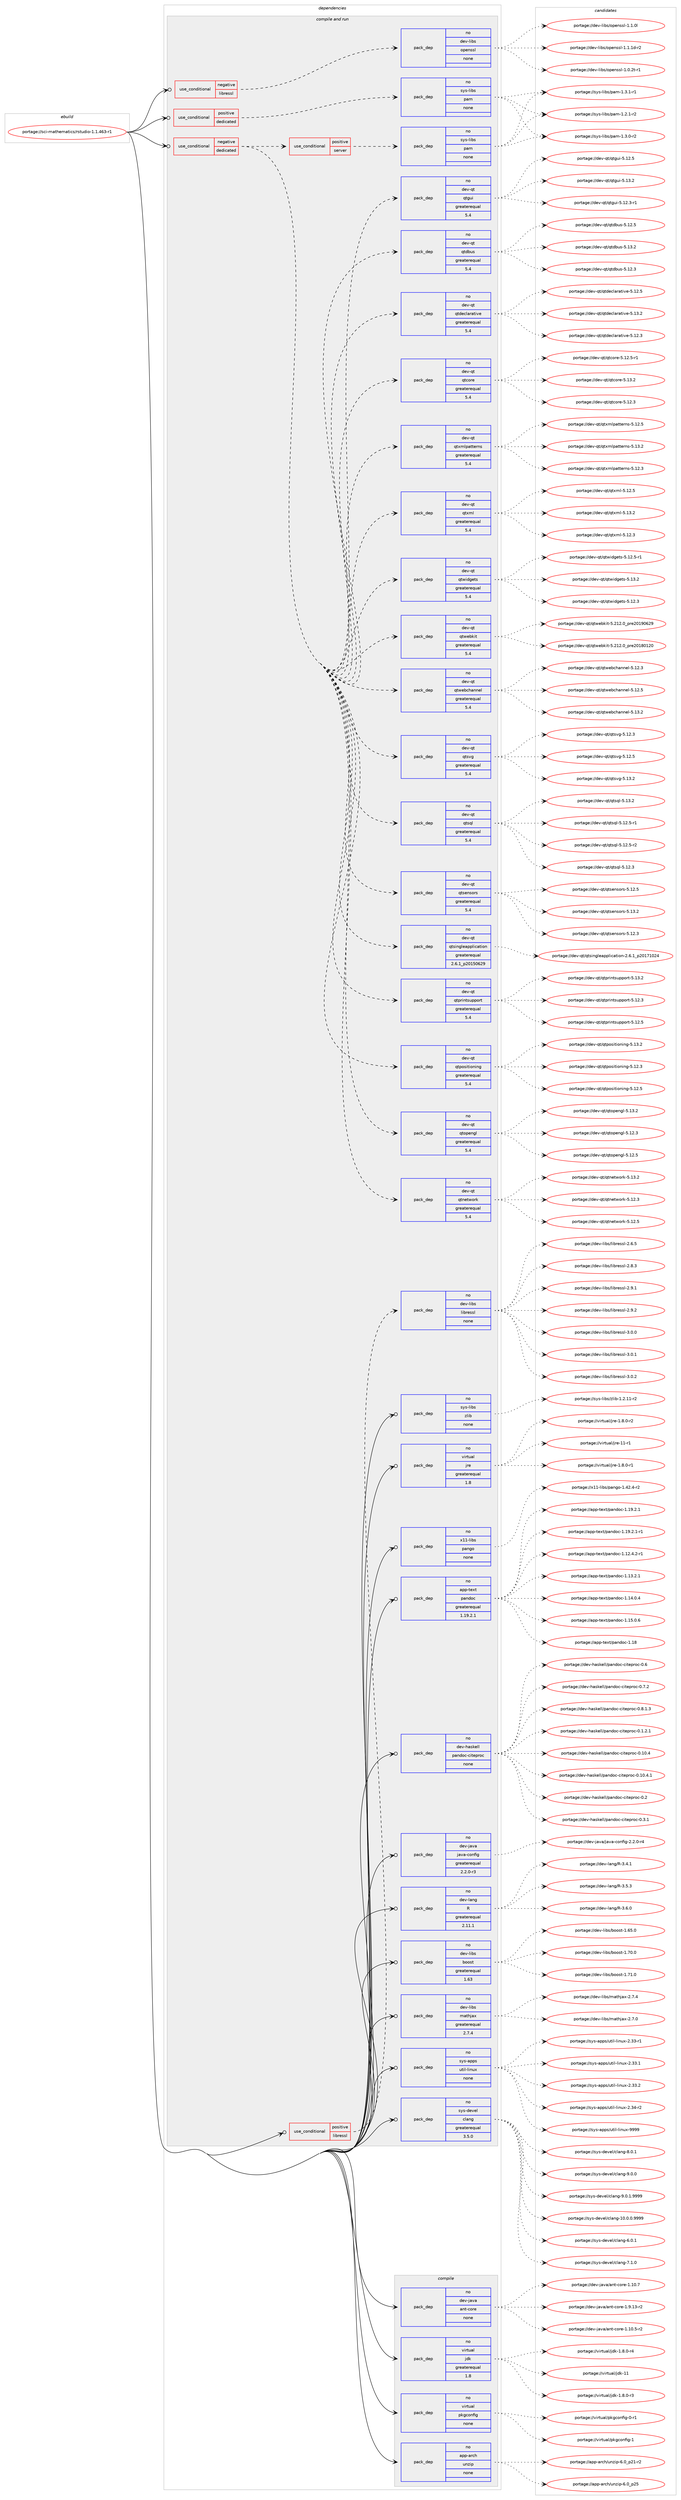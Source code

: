 digraph prolog {

# *************
# Graph options
# *************

newrank=true;
concentrate=true;
compound=true;
graph [rankdir=LR,fontname=Helvetica,fontsize=10,ranksep=1.5];#, ranksep=2.5, nodesep=0.2];
edge  [arrowhead=vee];
node  [fontname=Helvetica,fontsize=10];

# **********
# The ebuild
# **********

subgraph cluster_leftcol {
color=gray;
rank=same;
label=<<i>ebuild</i>>;
id [label="portage://sci-mathematics/rstudio-1.1.463-r1", color=red, width=4, href="../sci-mathematics/rstudio-1.1.463-r1.svg"];
}

# ****************
# The dependencies
# ****************

subgraph cluster_midcol {
color=gray;
label=<<i>dependencies</i>>;
subgraph cluster_compile {
fillcolor="#eeeeee";
style=filled;
label=<<i>compile</i>>;
subgraph pack290761 {
dependency395327 [label=<<TABLE BORDER="0" CELLBORDER="1" CELLSPACING="0" CELLPADDING="4" WIDTH="220"><TR><TD ROWSPAN="6" CELLPADDING="30">pack_dep</TD></TR><TR><TD WIDTH="110">no</TD></TR><TR><TD>app-arch</TD></TR><TR><TD>unzip</TD></TR><TR><TD>none</TD></TR><TR><TD></TD></TR></TABLE>>, shape=none, color=blue];
}
id:e -> dependency395327:w [weight=20,style="solid",arrowhead="vee"];
subgraph pack290762 {
dependency395328 [label=<<TABLE BORDER="0" CELLBORDER="1" CELLSPACING="0" CELLPADDING="4" WIDTH="220"><TR><TD ROWSPAN="6" CELLPADDING="30">pack_dep</TD></TR><TR><TD WIDTH="110">no</TD></TR><TR><TD>dev-java</TD></TR><TR><TD>ant-core</TD></TR><TR><TD>none</TD></TR><TR><TD></TD></TR></TABLE>>, shape=none, color=blue];
}
id:e -> dependency395328:w [weight=20,style="solid",arrowhead="vee"];
subgraph pack290763 {
dependency395329 [label=<<TABLE BORDER="0" CELLBORDER="1" CELLSPACING="0" CELLPADDING="4" WIDTH="220"><TR><TD ROWSPAN="6" CELLPADDING="30">pack_dep</TD></TR><TR><TD WIDTH="110">no</TD></TR><TR><TD>virtual</TD></TR><TR><TD>jdk</TD></TR><TR><TD>greaterequal</TD></TR><TR><TD>1.8</TD></TR></TABLE>>, shape=none, color=blue];
}
id:e -> dependency395329:w [weight=20,style="solid",arrowhead="vee"];
subgraph pack290764 {
dependency395330 [label=<<TABLE BORDER="0" CELLBORDER="1" CELLSPACING="0" CELLPADDING="4" WIDTH="220"><TR><TD ROWSPAN="6" CELLPADDING="30">pack_dep</TD></TR><TR><TD WIDTH="110">no</TD></TR><TR><TD>virtual</TD></TR><TR><TD>pkgconfig</TD></TR><TR><TD>none</TD></TR><TR><TD></TD></TR></TABLE>>, shape=none, color=blue];
}
id:e -> dependency395330:w [weight=20,style="solid",arrowhead="vee"];
}
subgraph cluster_compileandrun {
fillcolor="#eeeeee";
style=filled;
label=<<i>compile and run</i>>;
subgraph cond97844 {
dependency395331 [label=<<TABLE BORDER="0" CELLBORDER="1" CELLSPACING="0" CELLPADDING="4"><TR><TD ROWSPAN="3" CELLPADDING="10">use_conditional</TD></TR><TR><TD>negative</TD></TR><TR><TD>dedicated</TD></TR></TABLE>>, shape=none, color=red];
subgraph pack290765 {
dependency395332 [label=<<TABLE BORDER="0" CELLBORDER="1" CELLSPACING="0" CELLPADDING="4" WIDTH="220"><TR><TD ROWSPAN="6" CELLPADDING="30">pack_dep</TD></TR><TR><TD WIDTH="110">no</TD></TR><TR><TD>dev-qt</TD></TR><TR><TD>qtcore</TD></TR><TR><TD>greaterequal</TD></TR><TR><TD>5.4</TD></TR></TABLE>>, shape=none, color=blue];
}
dependency395331:e -> dependency395332:w [weight=20,style="dashed",arrowhead="vee"];
subgraph pack290766 {
dependency395333 [label=<<TABLE BORDER="0" CELLBORDER="1" CELLSPACING="0" CELLPADDING="4" WIDTH="220"><TR><TD ROWSPAN="6" CELLPADDING="30">pack_dep</TD></TR><TR><TD WIDTH="110">no</TD></TR><TR><TD>dev-qt</TD></TR><TR><TD>qtdeclarative</TD></TR><TR><TD>greaterequal</TD></TR><TR><TD>5.4</TD></TR></TABLE>>, shape=none, color=blue];
}
dependency395331:e -> dependency395333:w [weight=20,style="dashed",arrowhead="vee"];
subgraph pack290767 {
dependency395334 [label=<<TABLE BORDER="0" CELLBORDER="1" CELLSPACING="0" CELLPADDING="4" WIDTH="220"><TR><TD ROWSPAN="6" CELLPADDING="30">pack_dep</TD></TR><TR><TD WIDTH="110">no</TD></TR><TR><TD>dev-qt</TD></TR><TR><TD>qtdbus</TD></TR><TR><TD>greaterequal</TD></TR><TR><TD>5.4</TD></TR></TABLE>>, shape=none, color=blue];
}
dependency395331:e -> dependency395334:w [weight=20,style="dashed",arrowhead="vee"];
subgraph pack290768 {
dependency395335 [label=<<TABLE BORDER="0" CELLBORDER="1" CELLSPACING="0" CELLPADDING="4" WIDTH="220"><TR><TD ROWSPAN="6" CELLPADDING="30">pack_dep</TD></TR><TR><TD WIDTH="110">no</TD></TR><TR><TD>dev-qt</TD></TR><TR><TD>qtgui</TD></TR><TR><TD>greaterequal</TD></TR><TR><TD>5.4</TD></TR></TABLE>>, shape=none, color=blue];
}
dependency395331:e -> dependency395335:w [weight=20,style="dashed",arrowhead="vee"];
subgraph pack290769 {
dependency395336 [label=<<TABLE BORDER="0" CELLBORDER="1" CELLSPACING="0" CELLPADDING="4" WIDTH="220"><TR><TD ROWSPAN="6" CELLPADDING="30">pack_dep</TD></TR><TR><TD WIDTH="110">no</TD></TR><TR><TD>dev-qt</TD></TR><TR><TD>qtnetwork</TD></TR><TR><TD>greaterequal</TD></TR><TR><TD>5.4</TD></TR></TABLE>>, shape=none, color=blue];
}
dependency395331:e -> dependency395336:w [weight=20,style="dashed",arrowhead="vee"];
subgraph pack290770 {
dependency395337 [label=<<TABLE BORDER="0" CELLBORDER="1" CELLSPACING="0" CELLPADDING="4" WIDTH="220"><TR><TD ROWSPAN="6" CELLPADDING="30">pack_dep</TD></TR><TR><TD WIDTH="110">no</TD></TR><TR><TD>dev-qt</TD></TR><TR><TD>qtopengl</TD></TR><TR><TD>greaterequal</TD></TR><TR><TD>5.4</TD></TR></TABLE>>, shape=none, color=blue];
}
dependency395331:e -> dependency395337:w [weight=20,style="dashed",arrowhead="vee"];
subgraph pack290771 {
dependency395338 [label=<<TABLE BORDER="0" CELLBORDER="1" CELLSPACING="0" CELLPADDING="4" WIDTH="220"><TR><TD ROWSPAN="6" CELLPADDING="30">pack_dep</TD></TR><TR><TD WIDTH="110">no</TD></TR><TR><TD>dev-qt</TD></TR><TR><TD>qtpositioning</TD></TR><TR><TD>greaterequal</TD></TR><TR><TD>5.4</TD></TR></TABLE>>, shape=none, color=blue];
}
dependency395331:e -> dependency395338:w [weight=20,style="dashed",arrowhead="vee"];
subgraph pack290772 {
dependency395339 [label=<<TABLE BORDER="0" CELLBORDER="1" CELLSPACING="0" CELLPADDING="4" WIDTH="220"><TR><TD ROWSPAN="6" CELLPADDING="30">pack_dep</TD></TR><TR><TD WIDTH="110">no</TD></TR><TR><TD>dev-qt</TD></TR><TR><TD>qtprintsupport</TD></TR><TR><TD>greaterequal</TD></TR><TR><TD>5.4</TD></TR></TABLE>>, shape=none, color=blue];
}
dependency395331:e -> dependency395339:w [weight=20,style="dashed",arrowhead="vee"];
subgraph pack290773 {
dependency395340 [label=<<TABLE BORDER="0" CELLBORDER="1" CELLSPACING="0" CELLPADDING="4" WIDTH="220"><TR><TD ROWSPAN="6" CELLPADDING="30">pack_dep</TD></TR><TR><TD WIDTH="110">no</TD></TR><TR><TD>dev-qt</TD></TR><TR><TD>qtsingleapplication</TD></TR><TR><TD>greaterequal</TD></TR><TR><TD>2.6.1_p20150629</TD></TR></TABLE>>, shape=none, color=blue];
}
dependency395331:e -> dependency395340:w [weight=20,style="dashed",arrowhead="vee"];
subgraph pack290774 {
dependency395341 [label=<<TABLE BORDER="0" CELLBORDER="1" CELLSPACING="0" CELLPADDING="4" WIDTH="220"><TR><TD ROWSPAN="6" CELLPADDING="30">pack_dep</TD></TR><TR><TD WIDTH="110">no</TD></TR><TR><TD>dev-qt</TD></TR><TR><TD>qtsensors</TD></TR><TR><TD>greaterequal</TD></TR><TR><TD>5.4</TD></TR></TABLE>>, shape=none, color=blue];
}
dependency395331:e -> dependency395341:w [weight=20,style="dashed",arrowhead="vee"];
subgraph pack290775 {
dependency395342 [label=<<TABLE BORDER="0" CELLBORDER="1" CELLSPACING="0" CELLPADDING="4" WIDTH="220"><TR><TD ROWSPAN="6" CELLPADDING="30">pack_dep</TD></TR><TR><TD WIDTH="110">no</TD></TR><TR><TD>dev-qt</TD></TR><TR><TD>qtsql</TD></TR><TR><TD>greaterequal</TD></TR><TR><TD>5.4</TD></TR></TABLE>>, shape=none, color=blue];
}
dependency395331:e -> dependency395342:w [weight=20,style="dashed",arrowhead="vee"];
subgraph pack290776 {
dependency395343 [label=<<TABLE BORDER="0" CELLBORDER="1" CELLSPACING="0" CELLPADDING="4" WIDTH="220"><TR><TD ROWSPAN="6" CELLPADDING="30">pack_dep</TD></TR><TR><TD WIDTH="110">no</TD></TR><TR><TD>dev-qt</TD></TR><TR><TD>qtsvg</TD></TR><TR><TD>greaterequal</TD></TR><TR><TD>5.4</TD></TR></TABLE>>, shape=none, color=blue];
}
dependency395331:e -> dependency395343:w [weight=20,style="dashed",arrowhead="vee"];
subgraph pack290777 {
dependency395344 [label=<<TABLE BORDER="0" CELLBORDER="1" CELLSPACING="0" CELLPADDING="4" WIDTH="220"><TR><TD ROWSPAN="6" CELLPADDING="30">pack_dep</TD></TR><TR><TD WIDTH="110">no</TD></TR><TR><TD>dev-qt</TD></TR><TR><TD>qtwebchannel</TD></TR><TR><TD>greaterequal</TD></TR><TR><TD>5.4</TD></TR></TABLE>>, shape=none, color=blue];
}
dependency395331:e -> dependency395344:w [weight=20,style="dashed",arrowhead="vee"];
subgraph pack290778 {
dependency395345 [label=<<TABLE BORDER="0" CELLBORDER="1" CELLSPACING="0" CELLPADDING="4" WIDTH="220"><TR><TD ROWSPAN="6" CELLPADDING="30">pack_dep</TD></TR><TR><TD WIDTH="110">no</TD></TR><TR><TD>dev-qt</TD></TR><TR><TD>qtwebkit</TD></TR><TR><TD>greaterequal</TD></TR><TR><TD>5.4</TD></TR></TABLE>>, shape=none, color=blue];
}
dependency395331:e -> dependency395345:w [weight=20,style="dashed",arrowhead="vee"];
subgraph pack290779 {
dependency395346 [label=<<TABLE BORDER="0" CELLBORDER="1" CELLSPACING="0" CELLPADDING="4" WIDTH="220"><TR><TD ROWSPAN="6" CELLPADDING="30">pack_dep</TD></TR><TR><TD WIDTH="110">no</TD></TR><TR><TD>dev-qt</TD></TR><TR><TD>qtwidgets</TD></TR><TR><TD>greaterequal</TD></TR><TR><TD>5.4</TD></TR></TABLE>>, shape=none, color=blue];
}
dependency395331:e -> dependency395346:w [weight=20,style="dashed",arrowhead="vee"];
subgraph pack290780 {
dependency395347 [label=<<TABLE BORDER="0" CELLBORDER="1" CELLSPACING="0" CELLPADDING="4" WIDTH="220"><TR><TD ROWSPAN="6" CELLPADDING="30">pack_dep</TD></TR><TR><TD WIDTH="110">no</TD></TR><TR><TD>dev-qt</TD></TR><TR><TD>qtxml</TD></TR><TR><TD>greaterequal</TD></TR><TR><TD>5.4</TD></TR></TABLE>>, shape=none, color=blue];
}
dependency395331:e -> dependency395347:w [weight=20,style="dashed",arrowhead="vee"];
subgraph pack290781 {
dependency395348 [label=<<TABLE BORDER="0" CELLBORDER="1" CELLSPACING="0" CELLPADDING="4" WIDTH="220"><TR><TD ROWSPAN="6" CELLPADDING="30">pack_dep</TD></TR><TR><TD WIDTH="110">no</TD></TR><TR><TD>dev-qt</TD></TR><TR><TD>qtxmlpatterns</TD></TR><TR><TD>greaterequal</TD></TR><TR><TD>5.4</TD></TR></TABLE>>, shape=none, color=blue];
}
dependency395331:e -> dependency395348:w [weight=20,style="dashed",arrowhead="vee"];
subgraph cond97845 {
dependency395349 [label=<<TABLE BORDER="0" CELLBORDER="1" CELLSPACING="0" CELLPADDING="4"><TR><TD ROWSPAN="3" CELLPADDING="10">use_conditional</TD></TR><TR><TD>positive</TD></TR><TR><TD>server</TD></TR></TABLE>>, shape=none, color=red];
subgraph pack290782 {
dependency395350 [label=<<TABLE BORDER="0" CELLBORDER="1" CELLSPACING="0" CELLPADDING="4" WIDTH="220"><TR><TD ROWSPAN="6" CELLPADDING="30">pack_dep</TD></TR><TR><TD WIDTH="110">no</TD></TR><TR><TD>sys-libs</TD></TR><TR><TD>pam</TD></TR><TR><TD>none</TD></TR><TR><TD></TD></TR></TABLE>>, shape=none, color=blue];
}
dependency395349:e -> dependency395350:w [weight=20,style="dashed",arrowhead="vee"];
}
dependency395331:e -> dependency395349:w [weight=20,style="dashed",arrowhead="vee"];
}
id:e -> dependency395331:w [weight=20,style="solid",arrowhead="odotvee"];
subgraph cond97846 {
dependency395351 [label=<<TABLE BORDER="0" CELLBORDER="1" CELLSPACING="0" CELLPADDING="4"><TR><TD ROWSPAN="3" CELLPADDING="10">use_conditional</TD></TR><TR><TD>negative</TD></TR><TR><TD>libressl</TD></TR></TABLE>>, shape=none, color=red];
subgraph pack290783 {
dependency395352 [label=<<TABLE BORDER="0" CELLBORDER="1" CELLSPACING="0" CELLPADDING="4" WIDTH="220"><TR><TD ROWSPAN="6" CELLPADDING="30">pack_dep</TD></TR><TR><TD WIDTH="110">no</TD></TR><TR><TD>dev-libs</TD></TR><TR><TD>openssl</TD></TR><TR><TD>none</TD></TR><TR><TD></TD></TR></TABLE>>, shape=none, color=blue];
}
dependency395351:e -> dependency395352:w [weight=20,style="dashed",arrowhead="vee"];
}
id:e -> dependency395351:w [weight=20,style="solid",arrowhead="odotvee"];
subgraph cond97847 {
dependency395353 [label=<<TABLE BORDER="0" CELLBORDER="1" CELLSPACING="0" CELLPADDING="4"><TR><TD ROWSPAN="3" CELLPADDING="10">use_conditional</TD></TR><TR><TD>positive</TD></TR><TR><TD>dedicated</TD></TR></TABLE>>, shape=none, color=red];
subgraph pack290784 {
dependency395354 [label=<<TABLE BORDER="0" CELLBORDER="1" CELLSPACING="0" CELLPADDING="4" WIDTH="220"><TR><TD ROWSPAN="6" CELLPADDING="30">pack_dep</TD></TR><TR><TD WIDTH="110">no</TD></TR><TR><TD>sys-libs</TD></TR><TR><TD>pam</TD></TR><TR><TD>none</TD></TR><TR><TD></TD></TR></TABLE>>, shape=none, color=blue];
}
dependency395353:e -> dependency395354:w [weight=20,style="dashed",arrowhead="vee"];
}
id:e -> dependency395353:w [weight=20,style="solid",arrowhead="odotvee"];
subgraph cond97848 {
dependency395355 [label=<<TABLE BORDER="0" CELLBORDER="1" CELLSPACING="0" CELLPADDING="4"><TR><TD ROWSPAN="3" CELLPADDING="10">use_conditional</TD></TR><TR><TD>positive</TD></TR><TR><TD>libressl</TD></TR></TABLE>>, shape=none, color=red];
subgraph pack290785 {
dependency395356 [label=<<TABLE BORDER="0" CELLBORDER="1" CELLSPACING="0" CELLPADDING="4" WIDTH="220"><TR><TD ROWSPAN="6" CELLPADDING="30">pack_dep</TD></TR><TR><TD WIDTH="110">no</TD></TR><TR><TD>dev-libs</TD></TR><TR><TD>libressl</TD></TR><TR><TD>none</TD></TR><TR><TD></TD></TR></TABLE>>, shape=none, color=blue];
}
dependency395355:e -> dependency395356:w [weight=20,style="dashed",arrowhead="vee"];
}
id:e -> dependency395355:w [weight=20,style="solid",arrowhead="odotvee"];
subgraph pack290786 {
dependency395357 [label=<<TABLE BORDER="0" CELLBORDER="1" CELLSPACING="0" CELLPADDING="4" WIDTH="220"><TR><TD ROWSPAN="6" CELLPADDING="30">pack_dep</TD></TR><TR><TD WIDTH="110">no</TD></TR><TR><TD>app-text</TD></TR><TR><TD>pandoc</TD></TR><TR><TD>greaterequal</TD></TR><TR><TD>1.19.2.1</TD></TR></TABLE>>, shape=none, color=blue];
}
id:e -> dependency395357:w [weight=20,style="solid",arrowhead="odotvee"];
subgraph pack290787 {
dependency395358 [label=<<TABLE BORDER="0" CELLBORDER="1" CELLSPACING="0" CELLPADDING="4" WIDTH="220"><TR><TD ROWSPAN="6" CELLPADDING="30">pack_dep</TD></TR><TR><TD WIDTH="110">no</TD></TR><TR><TD>dev-haskell</TD></TR><TR><TD>pandoc-citeproc</TD></TR><TR><TD>none</TD></TR><TR><TD></TD></TR></TABLE>>, shape=none, color=blue];
}
id:e -> dependency395358:w [weight=20,style="solid",arrowhead="odotvee"];
subgraph pack290788 {
dependency395359 [label=<<TABLE BORDER="0" CELLBORDER="1" CELLSPACING="0" CELLPADDING="4" WIDTH="220"><TR><TD ROWSPAN="6" CELLPADDING="30">pack_dep</TD></TR><TR><TD WIDTH="110">no</TD></TR><TR><TD>dev-java</TD></TR><TR><TD>java-config</TD></TR><TR><TD>greaterequal</TD></TR><TR><TD>2.2.0-r3</TD></TR></TABLE>>, shape=none, color=blue];
}
id:e -> dependency395359:w [weight=20,style="solid",arrowhead="odotvee"];
subgraph pack290789 {
dependency395360 [label=<<TABLE BORDER="0" CELLBORDER="1" CELLSPACING="0" CELLPADDING="4" WIDTH="220"><TR><TD ROWSPAN="6" CELLPADDING="30">pack_dep</TD></TR><TR><TD WIDTH="110">no</TD></TR><TR><TD>dev-lang</TD></TR><TR><TD>R</TD></TR><TR><TD>greaterequal</TD></TR><TR><TD>2.11.1</TD></TR></TABLE>>, shape=none, color=blue];
}
id:e -> dependency395360:w [weight=20,style="solid",arrowhead="odotvee"];
subgraph pack290790 {
dependency395361 [label=<<TABLE BORDER="0" CELLBORDER="1" CELLSPACING="0" CELLPADDING="4" WIDTH="220"><TR><TD ROWSPAN="6" CELLPADDING="30">pack_dep</TD></TR><TR><TD WIDTH="110">no</TD></TR><TR><TD>dev-libs</TD></TR><TR><TD>boost</TD></TR><TR><TD>greaterequal</TD></TR><TR><TD>1.63</TD></TR></TABLE>>, shape=none, color=blue];
}
id:e -> dependency395361:w [weight=20,style="solid",arrowhead="odotvee"];
subgraph pack290791 {
dependency395362 [label=<<TABLE BORDER="0" CELLBORDER="1" CELLSPACING="0" CELLPADDING="4" WIDTH="220"><TR><TD ROWSPAN="6" CELLPADDING="30">pack_dep</TD></TR><TR><TD WIDTH="110">no</TD></TR><TR><TD>dev-libs</TD></TR><TR><TD>mathjax</TD></TR><TR><TD>greaterequal</TD></TR><TR><TD>2.7.4</TD></TR></TABLE>>, shape=none, color=blue];
}
id:e -> dependency395362:w [weight=20,style="solid",arrowhead="odotvee"];
subgraph pack290792 {
dependency395363 [label=<<TABLE BORDER="0" CELLBORDER="1" CELLSPACING="0" CELLPADDING="4" WIDTH="220"><TR><TD ROWSPAN="6" CELLPADDING="30">pack_dep</TD></TR><TR><TD WIDTH="110">no</TD></TR><TR><TD>sys-apps</TD></TR><TR><TD>util-linux</TD></TR><TR><TD>none</TD></TR><TR><TD></TD></TR></TABLE>>, shape=none, color=blue];
}
id:e -> dependency395363:w [weight=20,style="solid",arrowhead="odotvee"];
subgraph pack290793 {
dependency395364 [label=<<TABLE BORDER="0" CELLBORDER="1" CELLSPACING="0" CELLPADDING="4" WIDTH="220"><TR><TD ROWSPAN="6" CELLPADDING="30">pack_dep</TD></TR><TR><TD WIDTH="110">no</TD></TR><TR><TD>sys-devel</TD></TR><TR><TD>clang</TD></TR><TR><TD>greaterequal</TD></TR><TR><TD>3.5.0</TD></TR></TABLE>>, shape=none, color=blue];
}
id:e -> dependency395364:w [weight=20,style="solid",arrowhead="odotvee"];
subgraph pack290794 {
dependency395365 [label=<<TABLE BORDER="0" CELLBORDER="1" CELLSPACING="0" CELLPADDING="4" WIDTH="220"><TR><TD ROWSPAN="6" CELLPADDING="30">pack_dep</TD></TR><TR><TD WIDTH="110">no</TD></TR><TR><TD>sys-libs</TD></TR><TR><TD>zlib</TD></TR><TR><TD>none</TD></TR><TR><TD></TD></TR></TABLE>>, shape=none, color=blue];
}
id:e -> dependency395365:w [weight=20,style="solid",arrowhead="odotvee"];
subgraph pack290795 {
dependency395366 [label=<<TABLE BORDER="0" CELLBORDER="1" CELLSPACING="0" CELLPADDING="4" WIDTH="220"><TR><TD ROWSPAN="6" CELLPADDING="30">pack_dep</TD></TR><TR><TD WIDTH="110">no</TD></TR><TR><TD>virtual</TD></TR><TR><TD>jre</TD></TR><TR><TD>greaterequal</TD></TR><TR><TD>1.8</TD></TR></TABLE>>, shape=none, color=blue];
}
id:e -> dependency395366:w [weight=20,style="solid",arrowhead="odotvee"];
subgraph pack290796 {
dependency395367 [label=<<TABLE BORDER="0" CELLBORDER="1" CELLSPACING="0" CELLPADDING="4" WIDTH="220"><TR><TD ROWSPAN="6" CELLPADDING="30">pack_dep</TD></TR><TR><TD WIDTH="110">no</TD></TR><TR><TD>x11-libs</TD></TR><TR><TD>pango</TD></TR><TR><TD>none</TD></TR><TR><TD></TD></TR></TABLE>>, shape=none, color=blue];
}
id:e -> dependency395367:w [weight=20,style="solid",arrowhead="odotvee"];
}
subgraph cluster_run {
fillcolor="#eeeeee";
style=filled;
label=<<i>run</i>>;
}
}

# **************
# The candidates
# **************

subgraph cluster_choices {
rank=same;
color=gray;
label=<<i>candidates</i>>;

subgraph choice290761 {
color=black;
nodesep=1;
choiceportage9711211245971149910447117110122105112455446489511250494511450 [label="portage://app-arch/unzip-6.0_p21-r2", color=red, width=4,href="../app-arch/unzip-6.0_p21-r2.svg"];
choiceportage971121124597114991044711711012210511245544648951125053 [label="portage://app-arch/unzip-6.0_p25", color=red, width=4,href="../app-arch/unzip-6.0_p25.svg"];
dependency395327:e -> choiceportage9711211245971149910447117110122105112455446489511250494511450:w [style=dotted,weight="100"];
dependency395327:e -> choiceportage971121124597114991044711711012210511245544648951125053:w [style=dotted,weight="100"];
}
subgraph choice290762 {
color=black;
nodesep=1;
choiceportage10010111845106971189747971101164599111114101454946494846534511450 [label="portage://dev-java/ant-core-1.10.5-r2", color=red, width=4,href="../dev-java/ant-core-1.10.5-r2.svg"];
choiceportage1001011184510697118974797110116459911111410145494649484655 [label="portage://dev-java/ant-core-1.10.7", color=red, width=4,href="../dev-java/ant-core-1.10.7.svg"];
choiceportage10010111845106971189747971101164599111114101454946574649514511450 [label="portage://dev-java/ant-core-1.9.13-r2", color=red, width=4,href="../dev-java/ant-core-1.9.13-r2.svg"];
dependency395328:e -> choiceportage10010111845106971189747971101164599111114101454946494846534511450:w [style=dotted,weight="100"];
dependency395328:e -> choiceportage1001011184510697118974797110116459911111410145494649484655:w [style=dotted,weight="100"];
dependency395328:e -> choiceportage10010111845106971189747971101164599111114101454946574649514511450:w [style=dotted,weight="100"];
}
subgraph choice290763 {
color=black;
nodesep=1;
choiceportage11810511411611797108471061001074549465646484511451 [label="portage://virtual/jdk-1.8.0-r3", color=red, width=4,href="../virtual/jdk-1.8.0-r3.svg"];
choiceportage11810511411611797108471061001074549465646484511452 [label="portage://virtual/jdk-1.8.0-r4", color=red, width=4,href="../virtual/jdk-1.8.0-r4.svg"];
choiceportage1181051141161179710847106100107454949 [label="portage://virtual/jdk-11", color=red, width=4,href="../virtual/jdk-11.svg"];
dependency395329:e -> choiceportage11810511411611797108471061001074549465646484511451:w [style=dotted,weight="100"];
dependency395329:e -> choiceportage11810511411611797108471061001074549465646484511452:w [style=dotted,weight="100"];
dependency395329:e -> choiceportage1181051141161179710847106100107454949:w [style=dotted,weight="100"];
}
subgraph choice290764 {
color=black;
nodesep=1;
choiceportage11810511411611797108471121071039911111010210510345484511449 [label="portage://virtual/pkgconfig-0-r1", color=red, width=4,href="../virtual/pkgconfig-0-r1.svg"];
choiceportage1181051141161179710847112107103991111101021051034549 [label="portage://virtual/pkgconfig-1", color=red, width=4,href="../virtual/pkgconfig-1.svg"];
dependency395330:e -> choiceportage11810511411611797108471121071039911111010210510345484511449:w [style=dotted,weight="100"];
dependency395330:e -> choiceportage1181051141161179710847112107103991111101021051034549:w [style=dotted,weight="100"];
}
subgraph choice290765 {
color=black;
nodesep=1;
choiceportage10010111845113116471131169911111410145534649504651 [label="portage://dev-qt/qtcore-5.12.3", color=red, width=4,href="../dev-qt/qtcore-5.12.3.svg"];
choiceportage100101118451131164711311699111114101455346495046534511449 [label="portage://dev-qt/qtcore-5.12.5-r1", color=red, width=4,href="../dev-qt/qtcore-5.12.5-r1.svg"];
choiceportage10010111845113116471131169911111410145534649514650 [label="portage://dev-qt/qtcore-5.13.2", color=red, width=4,href="../dev-qt/qtcore-5.13.2.svg"];
dependency395332:e -> choiceportage10010111845113116471131169911111410145534649504651:w [style=dotted,weight="100"];
dependency395332:e -> choiceportage100101118451131164711311699111114101455346495046534511449:w [style=dotted,weight="100"];
dependency395332:e -> choiceportage10010111845113116471131169911111410145534649514650:w [style=dotted,weight="100"];
}
subgraph choice290766 {
color=black;
nodesep=1;
choiceportage100101118451131164711311610010199108971149711610511810145534649504651 [label="portage://dev-qt/qtdeclarative-5.12.3", color=red, width=4,href="../dev-qt/qtdeclarative-5.12.3.svg"];
choiceportage100101118451131164711311610010199108971149711610511810145534649504653 [label="portage://dev-qt/qtdeclarative-5.12.5", color=red, width=4,href="../dev-qt/qtdeclarative-5.12.5.svg"];
choiceportage100101118451131164711311610010199108971149711610511810145534649514650 [label="portage://dev-qt/qtdeclarative-5.13.2", color=red, width=4,href="../dev-qt/qtdeclarative-5.13.2.svg"];
dependency395333:e -> choiceportage100101118451131164711311610010199108971149711610511810145534649504651:w [style=dotted,weight="100"];
dependency395333:e -> choiceportage100101118451131164711311610010199108971149711610511810145534649504653:w [style=dotted,weight="100"];
dependency395333:e -> choiceportage100101118451131164711311610010199108971149711610511810145534649514650:w [style=dotted,weight="100"];
}
subgraph choice290767 {
color=black;
nodesep=1;
choiceportage10010111845113116471131161009811711545534649504651 [label="portage://dev-qt/qtdbus-5.12.3", color=red, width=4,href="../dev-qt/qtdbus-5.12.3.svg"];
choiceportage10010111845113116471131161009811711545534649504653 [label="portage://dev-qt/qtdbus-5.12.5", color=red, width=4,href="../dev-qt/qtdbus-5.12.5.svg"];
choiceportage10010111845113116471131161009811711545534649514650 [label="portage://dev-qt/qtdbus-5.13.2", color=red, width=4,href="../dev-qt/qtdbus-5.13.2.svg"];
dependency395334:e -> choiceportage10010111845113116471131161009811711545534649504651:w [style=dotted,weight="100"];
dependency395334:e -> choiceportage10010111845113116471131161009811711545534649504653:w [style=dotted,weight="100"];
dependency395334:e -> choiceportage10010111845113116471131161009811711545534649514650:w [style=dotted,weight="100"];
}
subgraph choice290768 {
color=black;
nodesep=1;
choiceportage1001011184511311647113116103117105455346495046514511449 [label="portage://dev-qt/qtgui-5.12.3-r1", color=red, width=4,href="../dev-qt/qtgui-5.12.3-r1.svg"];
choiceportage100101118451131164711311610311710545534649504653 [label="portage://dev-qt/qtgui-5.12.5", color=red, width=4,href="../dev-qt/qtgui-5.12.5.svg"];
choiceportage100101118451131164711311610311710545534649514650 [label="portage://dev-qt/qtgui-5.13.2", color=red, width=4,href="../dev-qt/qtgui-5.13.2.svg"];
dependency395335:e -> choiceportage1001011184511311647113116103117105455346495046514511449:w [style=dotted,weight="100"];
dependency395335:e -> choiceportage100101118451131164711311610311710545534649504653:w [style=dotted,weight="100"];
dependency395335:e -> choiceportage100101118451131164711311610311710545534649514650:w [style=dotted,weight="100"];
}
subgraph choice290769 {
color=black;
nodesep=1;
choiceportage100101118451131164711311611010111611911111410745534649504651 [label="portage://dev-qt/qtnetwork-5.12.3", color=red, width=4,href="../dev-qt/qtnetwork-5.12.3.svg"];
choiceportage100101118451131164711311611010111611911111410745534649504653 [label="portage://dev-qt/qtnetwork-5.12.5", color=red, width=4,href="../dev-qt/qtnetwork-5.12.5.svg"];
choiceportage100101118451131164711311611010111611911111410745534649514650 [label="portage://dev-qt/qtnetwork-5.13.2", color=red, width=4,href="../dev-qt/qtnetwork-5.13.2.svg"];
dependency395336:e -> choiceportage100101118451131164711311611010111611911111410745534649504651:w [style=dotted,weight="100"];
dependency395336:e -> choiceportage100101118451131164711311611010111611911111410745534649504653:w [style=dotted,weight="100"];
dependency395336:e -> choiceportage100101118451131164711311611010111611911111410745534649514650:w [style=dotted,weight="100"];
}
subgraph choice290770 {
color=black;
nodesep=1;
choiceportage100101118451131164711311611111210111010310845534649504651 [label="portage://dev-qt/qtopengl-5.12.3", color=red, width=4,href="../dev-qt/qtopengl-5.12.3.svg"];
choiceportage100101118451131164711311611111210111010310845534649504653 [label="portage://dev-qt/qtopengl-5.12.5", color=red, width=4,href="../dev-qt/qtopengl-5.12.5.svg"];
choiceportage100101118451131164711311611111210111010310845534649514650 [label="portage://dev-qt/qtopengl-5.13.2", color=red, width=4,href="../dev-qt/qtopengl-5.13.2.svg"];
dependency395337:e -> choiceportage100101118451131164711311611111210111010310845534649504651:w [style=dotted,weight="100"];
dependency395337:e -> choiceportage100101118451131164711311611111210111010310845534649504653:w [style=dotted,weight="100"];
dependency395337:e -> choiceportage100101118451131164711311611111210111010310845534649514650:w [style=dotted,weight="100"];
}
subgraph choice290771 {
color=black;
nodesep=1;
choiceportage100101118451131164711311611211111510511610511111010511010345534649504651 [label="portage://dev-qt/qtpositioning-5.12.3", color=red, width=4,href="../dev-qt/qtpositioning-5.12.3.svg"];
choiceportage100101118451131164711311611211111510511610511111010511010345534649504653 [label="portage://dev-qt/qtpositioning-5.12.5", color=red, width=4,href="../dev-qt/qtpositioning-5.12.5.svg"];
choiceportage100101118451131164711311611211111510511610511111010511010345534649514650 [label="portage://dev-qt/qtpositioning-5.13.2", color=red, width=4,href="../dev-qt/qtpositioning-5.13.2.svg"];
dependency395338:e -> choiceportage100101118451131164711311611211111510511610511111010511010345534649504651:w [style=dotted,weight="100"];
dependency395338:e -> choiceportage100101118451131164711311611211111510511610511111010511010345534649504653:w [style=dotted,weight="100"];
dependency395338:e -> choiceportage100101118451131164711311611211111510511610511111010511010345534649514650:w [style=dotted,weight="100"];
}
subgraph choice290772 {
color=black;
nodesep=1;
choiceportage100101118451131164711311611211410511011611511711211211111411645534649504651 [label="portage://dev-qt/qtprintsupport-5.12.3", color=red, width=4,href="../dev-qt/qtprintsupport-5.12.3.svg"];
choiceportage100101118451131164711311611211410511011611511711211211111411645534649504653 [label="portage://dev-qt/qtprintsupport-5.12.5", color=red, width=4,href="../dev-qt/qtprintsupport-5.12.5.svg"];
choiceportage100101118451131164711311611211410511011611511711211211111411645534649514650 [label="portage://dev-qt/qtprintsupport-5.13.2", color=red, width=4,href="../dev-qt/qtprintsupport-5.13.2.svg"];
dependency395339:e -> choiceportage100101118451131164711311611211410511011611511711211211111411645534649504651:w [style=dotted,weight="100"];
dependency395339:e -> choiceportage100101118451131164711311611211410511011611511711211211111411645534649504653:w [style=dotted,weight="100"];
dependency395339:e -> choiceportage100101118451131164711311611211410511011611511711211211111411645534649514650:w [style=dotted,weight="100"];
}
subgraph choice290773 {
color=black;
nodesep=1;
choiceportage1001011184511311647113116115105110103108101971121121081059997116105111110455046544649951125048495549485052 [label="portage://dev-qt/qtsingleapplication-2.6.1_p20171024", color=red, width=4,href="../dev-qt/qtsingleapplication-2.6.1_p20171024.svg"];
dependency395340:e -> choiceportage1001011184511311647113116115105110103108101971121121081059997116105111110455046544649951125048495549485052:w [style=dotted,weight="100"];
}
subgraph choice290774 {
color=black;
nodesep=1;
choiceportage100101118451131164711311611510111011511111411545534649504651 [label="portage://dev-qt/qtsensors-5.12.3", color=red, width=4,href="../dev-qt/qtsensors-5.12.3.svg"];
choiceportage100101118451131164711311611510111011511111411545534649504653 [label="portage://dev-qt/qtsensors-5.12.5", color=red, width=4,href="../dev-qt/qtsensors-5.12.5.svg"];
choiceportage100101118451131164711311611510111011511111411545534649514650 [label="portage://dev-qt/qtsensors-5.13.2", color=red, width=4,href="../dev-qt/qtsensors-5.13.2.svg"];
dependency395341:e -> choiceportage100101118451131164711311611510111011511111411545534649504651:w [style=dotted,weight="100"];
dependency395341:e -> choiceportage100101118451131164711311611510111011511111411545534649504653:w [style=dotted,weight="100"];
dependency395341:e -> choiceportage100101118451131164711311611510111011511111411545534649514650:w [style=dotted,weight="100"];
}
subgraph choice290775 {
color=black;
nodesep=1;
choiceportage100101118451131164711311611511310845534649504651 [label="portage://dev-qt/qtsql-5.12.3", color=red, width=4,href="../dev-qt/qtsql-5.12.3.svg"];
choiceportage1001011184511311647113116115113108455346495046534511449 [label="portage://dev-qt/qtsql-5.12.5-r1", color=red, width=4,href="../dev-qt/qtsql-5.12.5-r1.svg"];
choiceportage1001011184511311647113116115113108455346495046534511450 [label="portage://dev-qt/qtsql-5.12.5-r2", color=red, width=4,href="../dev-qt/qtsql-5.12.5-r2.svg"];
choiceportage100101118451131164711311611511310845534649514650 [label="portage://dev-qt/qtsql-5.13.2", color=red, width=4,href="../dev-qt/qtsql-5.13.2.svg"];
dependency395342:e -> choiceportage100101118451131164711311611511310845534649504651:w [style=dotted,weight="100"];
dependency395342:e -> choiceportage1001011184511311647113116115113108455346495046534511449:w [style=dotted,weight="100"];
dependency395342:e -> choiceportage1001011184511311647113116115113108455346495046534511450:w [style=dotted,weight="100"];
dependency395342:e -> choiceportage100101118451131164711311611511310845534649514650:w [style=dotted,weight="100"];
}
subgraph choice290776 {
color=black;
nodesep=1;
choiceportage100101118451131164711311611511810345534649504651 [label="portage://dev-qt/qtsvg-5.12.3", color=red, width=4,href="../dev-qt/qtsvg-5.12.3.svg"];
choiceportage100101118451131164711311611511810345534649504653 [label="portage://dev-qt/qtsvg-5.12.5", color=red, width=4,href="../dev-qt/qtsvg-5.12.5.svg"];
choiceportage100101118451131164711311611511810345534649514650 [label="portage://dev-qt/qtsvg-5.13.2", color=red, width=4,href="../dev-qt/qtsvg-5.13.2.svg"];
dependency395343:e -> choiceportage100101118451131164711311611511810345534649504651:w [style=dotted,weight="100"];
dependency395343:e -> choiceportage100101118451131164711311611511810345534649504653:w [style=dotted,weight="100"];
dependency395343:e -> choiceportage100101118451131164711311611511810345534649514650:w [style=dotted,weight="100"];
}
subgraph choice290777 {
color=black;
nodesep=1;
choiceportage100101118451131164711311611910198991049711011010110845534649504651 [label="portage://dev-qt/qtwebchannel-5.12.3", color=red, width=4,href="../dev-qt/qtwebchannel-5.12.3.svg"];
choiceportage100101118451131164711311611910198991049711011010110845534649504653 [label="portage://dev-qt/qtwebchannel-5.12.5", color=red, width=4,href="../dev-qt/qtwebchannel-5.12.5.svg"];
choiceportage100101118451131164711311611910198991049711011010110845534649514650 [label="portage://dev-qt/qtwebchannel-5.13.2", color=red, width=4,href="../dev-qt/qtwebchannel-5.13.2.svg"];
dependency395344:e -> choiceportage100101118451131164711311611910198991049711011010110845534649504651:w [style=dotted,weight="100"];
dependency395344:e -> choiceportage100101118451131164711311611910198991049711011010110845534649504653:w [style=dotted,weight="100"];
dependency395344:e -> choiceportage100101118451131164711311611910198991049711011010110845534649514650:w [style=dotted,weight="100"];
}
subgraph choice290778 {
color=black;
nodesep=1;
choiceportage1001011184511311647113116119101981071051164553465049504648951121141015048495648495048 [label="portage://dev-qt/qtwebkit-5.212.0_pre20180120", color=red, width=4,href="../dev-qt/qtwebkit-5.212.0_pre20180120.svg"];
choiceportage1001011184511311647113116119101981071051164553465049504648951121141015048495748545057 [label="portage://dev-qt/qtwebkit-5.212.0_pre20190629", color=red, width=4,href="../dev-qt/qtwebkit-5.212.0_pre20190629.svg"];
dependency395345:e -> choiceportage1001011184511311647113116119101981071051164553465049504648951121141015048495648495048:w [style=dotted,weight="100"];
dependency395345:e -> choiceportage1001011184511311647113116119101981071051164553465049504648951121141015048495748545057:w [style=dotted,weight="100"];
}
subgraph choice290779 {
color=black;
nodesep=1;
choiceportage100101118451131164711311611910510010310111611545534649504651 [label="portage://dev-qt/qtwidgets-5.12.3", color=red, width=4,href="../dev-qt/qtwidgets-5.12.3.svg"];
choiceportage1001011184511311647113116119105100103101116115455346495046534511449 [label="portage://dev-qt/qtwidgets-5.12.5-r1", color=red, width=4,href="../dev-qt/qtwidgets-5.12.5-r1.svg"];
choiceportage100101118451131164711311611910510010310111611545534649514650 [label="portage://dev-qt/qtwidgets-5.13.2", color=red, width=4,href="../dev-qt/qtwidgets-5.13.2.svg"];
dependency395346:e -> choiceportage100101118451131164711311611910510010310111611545534649504651:w [style=dotted,weight="100"];
dependency395346:e -> choiceportage1001011184511311647113116119105100103101116115455346495046534511449:w [style=dotted,weight="100"];
dependency395346:e -> choiceportage100101118451131164711311611910510010310111611545534649514650:w [style=dotted,weight="100"];
}
subgraph choice290780 {
color=black;
nodesep=1;
choiceportage100101118451131164711311612010910845534649504651 [label="portage://dev-qt/qtxml-5.12.3", color=red, width=4,href="../dev-qt/qtxml-5.12.3.svg"];
choiceportage100101118451131164711311612010910845534649504653 [label="portage://dev-qt/qtxml-5.12.5", color=red, width=4,href="../dev-qt/qtxml-5.12.5.svg"];
choiceportage100101118451131164711311612010910845534649514650 [label="portage://dev-qt/qtxml-5.13.2", color=red, width=4,href="../dev-qt/qtxml-5.13.2.svg"];
dependency395347:e -> choiceportage100101118451131164711311612010910845534649504651:w [style=dotted,weight="100"];
dependency395347:e -> choiceportage100101118451131164711311612010910845534649504653:w [style=dotted,weight="100"];
dependency395347:e -> choiceportage100101118451131164711311612010910845534649514650:w [style=dotted,weight="100"];
}
subgraph choice290781 {
color=black;
nodesep=1;
choiceportage10010111845113116471131161201091081129711611610111411011545534649504651 [label="portage://dev-qt/qtxmlpatterns-5.12.3", color=red, width=4,href="../dev-qt/qtxmlpatterns-5.12.3.svg"];
choiceportage10010111845113116471131161201091081129711611610111411011545534649504653 [label="portage://dev-qt/qtxmlpatterns-5.12.5", color=red, width=4,href="../dev-qt/qtxmlpatterns-5.12.5.svg"];
choiceportage10010111845113116471131161201091081129711611610111411011545534649514650 [label="portage://dev-qt/qtxmlpatterns-5.13.2", color=red, width=4,href="../dev-qt/qtxmlpatterns-5.13.2.svg"];
dependency395348:e -> choiceportage10010111845113116471131161201091081129711611610111411011545534649504651:w [style=dotted,weight="100"];
dependency395348:e -> choiceportage10010111845113116471131161201091081129711611610111411011545534649504653:w [style=dotted,weight="100"];
dependency395348:e -> choiceportage10010111845113116471131161201091081129711611610111411011545534649514650:w [style=dotted,weight="100"];
}
subgraph choice290782 {
color=black;
nodesep=1;
choiceportage115121115451081059811547112971094549465046494511450 [label="portage://sys-libs/pam-1.2.1-r2", color=red, width=4,href="../sys-libs/pam-1.2.1-r2.svg"];
choiceportage115121115451081059811547112971094549465146484511450 [label="portage://sys-libs/pam-1.3.0-r2", color=red, width=4,href="../sys-libs/pam-1.3.0-r2.svg"];
choiceportage115121115451081059811547112971094549465146494511449 [label="portage://sys-libs/pam-1.3.1-r1", color=red, width=4,href="../sys-libs/pam-1.3.1-r1.svg"];
dependency395350:e -> choiceportage115121115451081059811547112971094549465046494511450:w [style=dotted,weight="100"];
dependency395350:e -> choiceportage115121115451081059811547112971094549465146484511450:w [style=dotted,weight="100"];
dependency395350:e -> choiceportage115121115451081059811547112971094549465146494511449:w [style=dotted,weight="100"];
}
subgraph choice290783 {
color=black;
nodesep=1;
choiceportage1001011184510810598115471111121011101151151084549464846501164511449 [label="portage://dev-libs/openssl-1.0.2t-r1", color=red, width=4,href="../dev-libs/openssl-1.0.2t-r1.svg"];
choiceportage100101118451081059811547111112101110115115108454946494648108 [label="portage://dev-libs/openssl-1.1.0l", color=red, width=4,href="../dev-libs/openssl-1.1.0l.svg"];
choiceportage1001011184510810598115471111121011101151151084549464946491004511450 [label="portage://dev-libs/openssl-1.1.1d-r2", color=red, width=4,href="../dev-libs/openssl-1.1.1d-r2.svg"];
dependency395352:e -> choiceportage1001011184510810598115471111121011101151151084549464846501164511449:w [style=dotted,weight="100"];
dependency395352:e -> choiceportage100101118451081059811547111112101110115115108454946494648108:w [style=dotted,weight="100"];
dependency395352:e -> choiceportage1001011184510810598115471111121011101151151084549464946491004511450:w [style=dotted,weight="100"];
}
subgraph choice290784 {
color=black;
nodesep=1;
choiceportage115121115451081059811547112971094549465046494511450 [label="portage://sys-libs/pam-1.2.1-r2", color=red, width=4,href="../sys-libs/pam-1.2.1-r2.svg"];
choiceportage115121115451081059811547112971094549465146484511450 [label="portage://sys-libs/pam-1.3.0-r2", color=red, width=4,href="../sys-libs/pam-1.3.0-r2.svg"];
choiceportage115121115451081059811547112971094549465146494511449 [label="portage://sys-libs/pam-1.3.1-r1", color=red, width=4,href="../sys-libs/pam-1.3.1-r1.svg"];
dependency395354:e -> choiceportage115121115451081059811547112971094549465046494511450:w [style=dotted,weight="100"];
dependency395354:e -> choiceportage115121115451081059811547112971094549465146484511450:w [style=dotted,weight="100"];
dependency395354:e -> choiceportage115121115451081059811547112971094549465146494511449:w [style=dotted,weight="100"];
}
subgraph choice290785 {
color=black;
nodesep=1;
choiceportage10010111845108105981154710810598114101115115108455046544653 [label="portage://dev-libs/libressl-2.6.5", color=red, width=4,href="../dev-libs/libressl-2.6.5.svg"];
choiceportage10010111845108105981154710810598114101115115108455046564651 [label="portage://dev-libs/libressl-2.8.3", color=red, width=4,href="../dev-libs/libressl-2.8.3.svg"];
choiceportage10010111845108105981154710810598114101115115108455046574649 [label="portage://dev-libs/libressl-2.9.1", color=red, width=4,href="../dev-libs/libressl-2.9.1.svg"];
choiceportage10010111845108105981154710810598114101115115108455046574650 [label="portage://dev-libs/libressl-2.9.2", color=red, width=4,href="../dev-libs/libressl-2.9.2.svg"];
choiceportage10010111845108105981154710810598114101115115108455146484648 [label="portage://dev-libs/libressl-3.0.0", color=red, width=4,href="../dev-libs/libressl-3.0.0.svg"];
choiceportage10010111845108105981154710810598114101115115108455146484649 [label="portage://dev-libs/libressl-3.0.1", color=red, width=4,href="../dev-libs/libressl-3.0.1.svg"];
choiceportage10010111845108105981154710810598114101115115108455146484650 [label="portage://dev-libs/libressl-3.0.2", color=red, width=4,href="../dev-libs/libressl-3.0.2.svg"];
dependency395356:e -> choiceportage10010111845108105981154710810598114101115115108455046544653:w [style=dotted,weight="100"];
dependency395356:e -> choiceportage10010111845108105981154710810598114101115115108455046564651:w [style=dotted,weight="100"];
dependency395356:e -> choiceportage10010111845108105981154710810598114101115115108455046574649:w [style=dotted,weight="100"];
dependency395356:e -> choiceportage10010111845108105981154710810598114101115115108455046574650:w [style=dotted,weight="100"];
dependency395356:e -> choiceportage10010111845108105981154710810598114101115115108455146484648:w [style=dotted,weight="100"];
dependency395356:e -> choiceportage10010111845108105981154710810598114101115115108455146484649:w [style=dotted,weight="100"];
dependency395356:e -> choiceportage10010111845108105981154710810598114101115115108455146484650:w [style=dotted,weight="100"];
}
subgraph choice290786 {
color=black;
nodesep=1;
choiceportage97112112451161011201164711297110100111994549464950465246504511449 [label="portage://app-text/pandoc-1.12.4.2-r1", color=red, width=4,href="../app-text/pandoc-1.12.4.2-r1.svg"];
choiceportage9711211245116101120116471129711010011199454946495146504649 [label="portage://app-text/pandoc-1.13.2.1", color=red, width=4,href="../app-text/pandoc-1.13.2.1.svg"];
choiceportage9711211245116101120116471129711010011199454946495246484652 [label="portage://app-text/pandoc-1.14.0.4", color=red, width=4,href="../app-text/pandoc-1.14.0.4.svg"];
choiceportage9711211245116101120116471129711010011199454946495346484654 [label="portage://app-text/pandoc-1.15.0.6", color=red, width=4,href="../app-text/pandoc-1.15.0.6.svg"];
choiceportage97112112451161011201164711297110100111994549464956 [label="portage://app-text/pandoc-1.18", color=red, width=4,href="../app-text/pandoc-1.18.svg"];
choiceportage9711211245116101120116471129711010011199454946495746504649 [label="portage://app-text/pandoc-1.19.2.1", color=red, width=4,href="../app-text/pandoc-1.19.2.1.svg"];
choiceportage97112112451161011201164711297110100111994549464957465046494511449 [label="portage://app-text/pandoc-1.19.2.1-r1", color=red, width=4,href="../app-text/pandoc-1.19.2.1-r1.svg"];
dependency395357:e -> choiceportage97112112451161011201164711297110100111994549464950465246504511449:w [style=dotted,weight="100"];
dependency395357:e -> choiceportage9711211245116101120116471129711010011199454946495146504649:w [style=dotted,weight="100"];
dependency395357:e -> choiceportage9711211245116101120116471129711010011199454946495246484652:w [style=dotted,weight="100"];
dependency395357:e -> choiceportage9711211245116101120116471129711010011199454946495346484654:w [style=dotted,weight="100"];
dependency395357:e -> choiceportage97112112451161011201164711297110100111994549464956:w [style=dotted,weight="100"];
dependency395357:e -> choiceportage9711211245116101120116471129711010011199454946495746504649:w [style=dotted,weight="100"];
dependency395357:e -> choiceportage97112112451161011201164711297110100111994549464957465046494511449:w [style=dotted,weight="100"];
}
subgraph choice290787 {
color=black;
nodesep=1;
choiceportage10010111845104971151071011081084711297110100111994599105116101112114111994548464946504649 [label="portage://dev-haskell/pandoc-citeproc-0.1.2.1", color=red, width=4,href="../dev-haskell/pandoc-citeproc-0.1.2.1.svg"];
choiceportage100101118451049711510710110810847112971101001119945991051161011121141119945484649484652 [label="portage://dev-haskell/pandoc-citeproc-0.10.4", color=red, width=4,href="../dev-haskell/pandoc-citeproc-0.10.4.svg"];
choiceportage1001011184510497115107101108108471129711010011199459910511610111211411199454846494846524649 [label="portage://dev-haskell/pandoc-citeproc-0.10.4.1", color=red, width=4,href="../dev-haskell/pandoc-citeproc-0.10.4.1.svg"];
choiceportage100101118451049711510710110810847112971101001119945991051161011121141119945484650 [label="portage://dev-haskell/pandoc-citeproc-0.2", color=red, width=4,href="../dev-haskell/pandoc-citeproc-0.2.svg"];
choiceportage1001011184510497115107101108108471129711010011199459910511610111211411199454846514649 [label="portage://dev-haskell/pandoc-citeproc-0.3.1", color=red, width=4,href="../dev-haskell/pandoc-citeproc-0.3.1.svg"];
choiceportage100101118451049711510710110810847112971101001119945991051161011121141119945484654 [label="portage://dev-haskell/pandoc-citeproc-0.6", color=red, width=4,href="../dev-haskell/pandoc-citeproc-0.6.svg"];
choiceportage1001011184510497115107101108108471129711010011199459910511610111211411199454846554650 [label="portage://dev-haskell/pandoc-citeproc-0.7.2", color=red, width=4,href="../dev-haskell/pandoc-citeproc-0.7.2.svg"];
choiceportage10010111845104971151071011081084711297110100111994599105116101112114111994548465646494651 [label="portage://dev-haskell/pandoc-citeproc-0.8.1.3", color=red, width=4,href="../dev-haskell/pandoc-citeproc-0.8.1.3.svg"];
dependency395358:e -> choiceportage10010111845104971151071011081084711297110100111994599105116101112114111994548464946504649:w [style=dotted,weight="100"];
dependency395358:e -> choiceportage100101118451049711510710110810847112971101001119945991051161011121141119945484649484652:w [style=dotted,weight="100"];
dependency395358:e -> choiceportage1001011184510497115107101108108471129711010011199459910511610111211411199454846494846524649:w [style=dotted,weight="100"];
dependency395358:e -> choiceportage100101118451049711510710110810847112971101001119945991051161011121141119945484650:w [style=dotted,weight="100"];
dependency395358:e -> choiceportage1001011184510497115107101108108471129711010011199459910511610111211411199454846514649:w [style=dotted,weight="100"];
dependency395358:e -> choiceportage100101118451049711510710110810847112971101001119945991051161011121141119945484654:w [style=dotted,weight="100"];
dependency395358:e -> choiceportage1001011184510497115107101108108471129711010011199459910511610111211411199454846554650:w [style=dotted,weight="100"];
dependency395358:e -> choiceportage10010111845104971151071011081084711297110100111994599105116101112114111994548465646494651:w [style=dotted,weight="100"];
}
subgraph choice290788 {
color=black;
nodesep=1;
choiceportage10010111845106971189747106971189745991111101021051034550465046484511452 [label="portage://dev-java/java-config-2.2.0-r4", color=red, width=4,href="../dev-java/java-config-2.2.0-r4.svg"];
dependency395359:e -> choiceportage10010111845106971189747106971189745991111101021051034550465046484511452:w [style=dotted,weight="100"];
}
subgraph choice290789 {
color=black;
nodesep=1;
choiceportage10010111845108971101034782455146524649 [label="portage://dev-lang/R-3.4.1", color=red, width=4,href="../dev-lang/R-3.4.1.svg"];
choiceportage10010111845108971101034782455146534651 [label="portage://dev-lang/R-3.5.3", color=red, width=4,href="../dev-lang/R-3.5.3.svg"];
choiceportage10010111845108971101034782455146544648 [label="portage://dev-lang/R-3.6.0", color=red, width=4,href="../dev-lang/R-3.6.0.svg"];
dependency395360:e -> choiceportage10010111845108971101034782455146524649:w [style=dotted,weight="100"];
dependency395360:e -> choiceportage10010111845108971101034782455146534651:w [style=dotted,weight="100"];
dependency395360:e -> choiceportage10010111845108971101034782455146544648:w [style=dotted,weight="100"];
}
subgraph choice290790 {
color=black;
nodesep=1;
choiceportage1001011184510810598115479811111111511645494654534648 [label="portage://dev-libs/boost-1.65.0", color=red, width=4,href="../dev-libs/boost-1.65.0.svg"];
choiceportage1001011184510810598115479811111111511645494655484648 [label="portage://dev-libs/boost-1.70.0", color=red, width=4,href="../dev-libs/boost-1.70.0.svg"];
choiceportage1001011184510810598115479811111111511645494655494648 [label="portage://dev-libs/boost-1.71.0", color=red, width=4,href="../dev-libs/boost-1.71.0.svg"];
dependency395361:e -> choiceportage1001011184510810598115479811111111511645494654534648:w [style=dotted,weight="100"];
dependency395361:e -> choiceportage1001011184510810598115479811111111511645494655484648:w [style=dotted,weight="100"];
dependency395361:e -> choiceportage1001011184510810598115479811111111511645494655494648:w [style=dotted,weight="100"];
}
subgraph choice290791 {
color=black;
nodesep=1;
choiceportage1001011184510810598115471099711610410697120455046554648 [label="portage://dev-libs/mathjax-2.7.0", color=red, width=4,href="../dev-libs/mathjax-2.7.0.svg"];
choiceportage1001011184510810598115471099711610410697120455046554652 [label="portage://dev-libs/mathjax-2.7.4", color=red, width=4,href="../dev-libs/mathjax-2.7.4.svg"];
dependency395362:e -> choiceportage1001011184510810598115471099711610410697120455046554648:w [style=dotted,weight="100"];
dependency395362:e -> choiceportage1001011184510810598115471099711610410697120455046554652:w [style=dotted,weight="100"];
}
subgraph choice290792 {
color=black;
nodesep=1;
choiceportage1151211154597112112115471171161051084510810511011712045504651514511449 [label="portage://sys-apps/util-linux-2.33-r1", color=red, width=4,href="../sys-apps/util-linux-2.33-r1.svg"];
choiceportage1151211154597112112115471171161051084510810511011712045504651514649 [label="portage://sys-apps/util-linux-2.33.1", color=red, width=4,href="../sys-apps/util-linux-2.33.1.svg"];
choiceportage1151211154597112112115471171161051084510810511011712045504651514650 [label="portage://sys-apps/util-linux-2.33.2", color=red, width=4,href="../sys-apps/util-linux-2.33.2.svg"];
choiceportage1151211154597112112115471171161051084510810511011712045504651524511450 [label="portage://sys-apps/util-linux-2.34-r2", color=red, width=4,href="../sys-apps/util-linux-2.34-r2.svg"];
choiceportage115121115459711211211547117116105108451081051101171204557575757 [label="portage://sys-apps/util-linux-9999", color=red, width=4,href="../sys-apps/util-linux-9999.svg"];
dependency395363:e -> choiceportage1151211154597112112115471171161051084510810511011712045504651514511449:w [style=dotted,weight="100"];
dependency395363:e -> choiceportage1151211154597112112115471171161051084510810511011712045504651514649:w [style=dotted,weight="100"];
dependency395363:e -> choiceportage1151211154597112112115471171161051084510810511011712045504651514650:w [style=dotted,weight="100"];
dependency395363:e -> choiceportage1151211154597112112115471171161051084510810511011712045504651524511450:w [style=dotted,weight="100"];
dependency395363:e -> choiceportage115121115459711211211547117116105108451081051101171204557575757:w [style=dotted,weight="100"];
}
subgraph choice290793 {
color=black;
nodesep=1;
choiceportage11512111545100101118101108479910897110103454948464846484657575757 [label="portage://sys-devel/clang-10.0.0.9999", color=red, width=4,href="../sys-devel/clang-10.0.0.9999.svg"];
choiceportage11512111545100101118101108479910897110103455446484649 [label="portage://sys-devel/clang-6.0.1", color=red, width=4,href="../sys-devel/clang-6.0.1.svg"];
choiceportage11512111545100101118101108479910897110103455546494648 [label="portage://sys-devel/clang-7.1.0", color=red, width=4,href="../sys-devel/clang-7.1.0.svg"];
choiceportage11512111545100101118101108479910897110103455646484649 [label="portage://sys-devel/clang-8.0.1", color=red, width=4,href="../sys-devel/clang-8.0.1.svg"];
choiceportage11512111545100101118101108479910897110103455746484648 [label="portage://sys-devel/clang-9.0.0", color=red, width=4,href="../sys-devel/clang-9.0.0.svg"];
choiceportage115121115451001011181011084799108971101034557464846494657575757 [label="portage://sys-devel/clang-9.0.1.9999", color=red, width=4,href="../sys-devel/clang-9.0.1.9999.svg"];
dependency395364:e -> choiceportage11512111545100101118101108479910897110103454948464846484657575757:w [style=dotted,weight="100"];
dependency395364:e -> choiceportage11512111545100101118101108479910897110103455446484649:w [style=dotted,weight="100"];
dependency395364:e -> choiceportage11512111545100101118101108479910897110103455546494648:w [style=dotted,weight="100"];
dependency395364:e -> choiceportage11512111545100101118101108479910897110103455646484649:w [style=dotted,weight="100"];
dependency395364:e -> choiceportage11512111545100101118101108479910897110103455746484648:w [style=dotted,weight="100"];
dependency395364:e -> choiceportage115121115451001011181011084799108971101034557464846494657575757:w [style=dotted,weight="100"];
}
subgraph choice290794 {
color=black;
nodesep=1;
choiceportage11512111545108105981154712210810598454946504649494511450 [label="portage://sys-libs/zlib-1.2.11-r2", color=red, width=4,href="../sys-libs/zlib-1.2.11-r2.svg"];
dependency395365:e -> choiceportage11512111545108105981154712210810598454946504649494511450:w [style=dotted,weight="100"];
}
subgraph choice290795 {
color=black;
nodesep=1;
choiceportage11810511411611797108471061141014549465646484511449 [label="portage://virtual/jre-1.8.0-r1", color=red, width=4,href="../virtual/jre-1.8.0-r1.svg"];
choiceportage11810511411611797108471061141014549465646484511450 [label="portage://virtual/jre-1.8.0-r2", color=red, width=4,href="../virtual/jre-1.8.0-r2.svg"];
choiceportage11810511411611797108471061141014549494511449 [label="portage://virtual/jre-11-r1", color=red, width=4,href="../virtual/jre-11-r1.svg"];
dependency395366:e -> choiceportage11810511411611797108471061141014549465646484511449:w [style=dotted,weight="100"];
dependency395366:e -> choiceportage11810511411611797108471061141014549465646484511450:w [style=dotted,weight="100"];
dependency395366:e -> choiceportage11810511411611797108471061141014549494511449:w [style=dotted,weight="100"];
}
subgraph choice290796 {
color=black;
nodesep=1;
choiceportage120494945108105981154711297110103111454946525046524511450 [label="portage://x11-libs/pango-1.42.4-r2", color=red, width=4,href="../x11-libs/pango-1.42.4-r2.svg"];
dependency395367:e -> choiceportage120494945108105981154711297110103111454946525046524511450:w [style=dotted,weight="100"];
}
}

}
